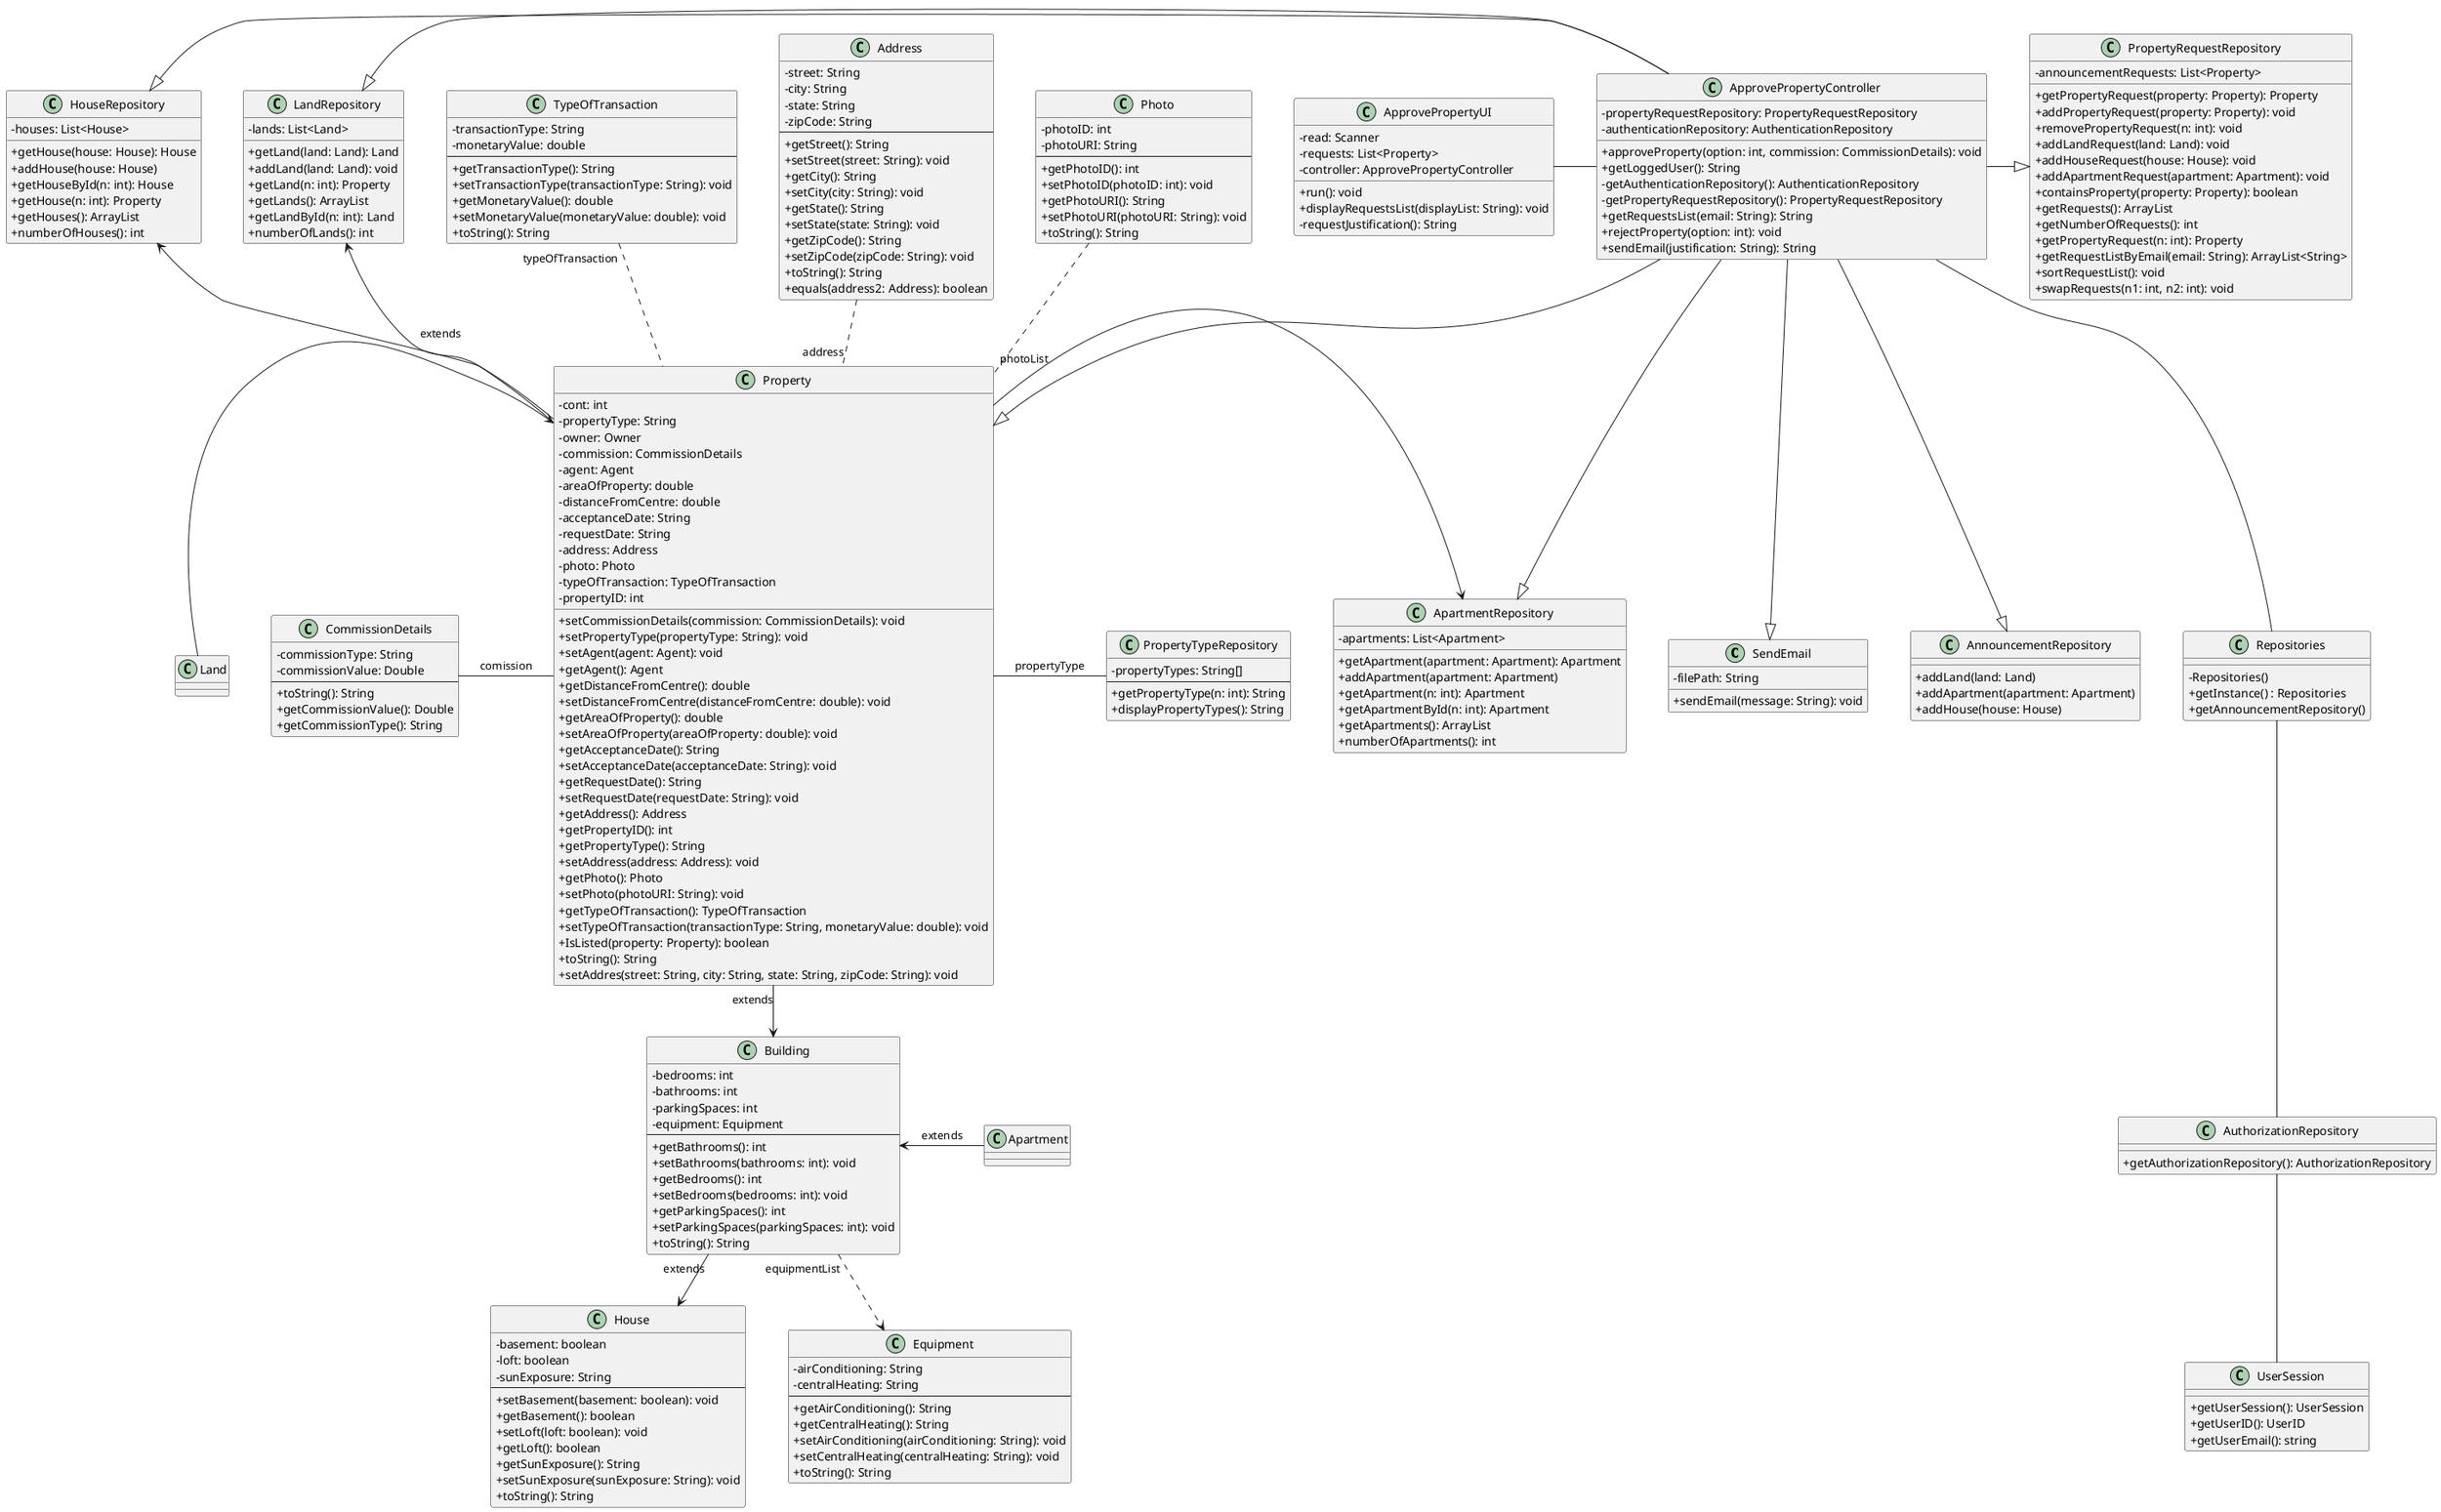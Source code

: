 @startuml
'skinparam monochrome true
skinparam packageStyle rectangle
skinparam shadowing false
skinparam linetype polyline
skinparam linetype orto

skinparam classAttributeIconSize 0
skinparam nodesep 50


class SendEmail {
  - filePath: String

  + sendEmail(message: String): void
}


class ApprovePropertyUI {
  - read: Scanner
  - requests: List<Property>
  - controller: ApprovePropertyController
  + run(): void
  + displayRequestsList(displayList: String): void
  - requestJustification(): String
}


class Controller as "ApprovePropertyController" {
    - propertyRequestRepository: PropertyRequestRepository
    - authenticationRepository: AuthenticationRepository
    + approveProperty(option: int, commission: CommissionDetails): void
    + getLoggedUser(): String
    - getAuthenticationRepository(): AuthenticationRepository
    - getPropertyRequestRepository(): PropertyRequestRepository
    + getRequestsList(email: String): String
    + rejectProperty(option: int): void
    + sendEmail(justification: String): String
  }

class PropertyRequestRepository {
    - announcementRequests: List<Property>
    + getPropertyRequest(property: Property): Property
    + addPropertyRequest(property: Property): void
    + removePropertyRequest(n: int): void
    + addLandRequest(land: Land): void
    + addHouseRequest(house: House): void
    + addApartmentRequest(apartment: Apartment): void
    + containsProperty(property: Property): boolean
    + getRequests(): ArrayList
    + getNumberOfRequests(): int
    + getPropertyRequest(n: int): Property
    + getRequestListByEmail(email: String): ArrayList<String>
    + sortRequestList(): void
    + swapRequests(n1: int, n2: int): void
  }

class LandRepository {
  - lands: List<Land>
  + getLand(land: Land): Land
  + addLand(land: Land): void
  + getLand(n: int): Property
  + getLands(): ArrayList
  + getLandById(n: int): Land
  + numberOfLands(): int
}

class HouseRepository {
  - houses: List<House>
  + getHouse(house: House): House
  + addHouse(house: House)
  + getHouseById(n: int): House
  + getHouse(n: int): Property
  + getHouses(): ArrayList
  + numberOfHouses(): int
}

class ApartmentRepository {
  - apartments: List<Apartment>
  + getApartment(apartment: Apartment): Apartment
  + addApartment(apartment: Apartment)
  + getApartment(n: int): Apartment
  + getApartmentById(n: int): Apartment
  + getApartments(): ArrayList
  + numberOfApartments(): int
}


class AnnouncementRepository {
  +addLand(land: Land)
  +addApartment(apartment: Apartment)
  +addHouse(house: House)
}

class Repositories {
  - Repositories()
  +getInstance() : Repositories
  +getAnnouncementRepository()
}

class AuthorizationRepository {
  +getAuthorizationRepository(): AuthorizationRepository
}

class UserSession {
  +getUserSession(): UserSession
  +getUserID(): UserID
  +getUserEmail(): string
}

class ApprovePropertyUI{

}


class Property {
  - cont: int
  - propertyType: String
  - owner: Owner
  - commission: CommissionDetails
  - agent: Agent
  - areaOfProperty: double
  - distanceFromCentre: double
  - acceptanceDate: String
  - requestDate: String
  - address: Address
  - photo: Photo
  - typeOfTransaction: TypeOfTransaction
  - propertyID: int
  + setCommissionDetails(commission: CommissionDetails): void
  + setPropertyType(propertyType: String): void
  + setAgent(agent: Agent): void
  + getAgent(): Agent
  + getDistanceFromCentre(): double
  + setDistanceFromCentre(distanceFromCentre: double): void
  + getAreaOfProperty(): double
  + setAreaOfProperty(areaOfProperty: double): void
  + getAcceptanceDate(): String
  + setAcceptanceDate(acceptanceDate: String): void
  + getRequestDate(): String
  + setRequestDate(requestDate: String): void
  + getAddress(): Address
  + getPropertyID(): int
  + getPropertyType(): String
  + setAddress(address: Address): void
  + getPhoto(): Photo
  + setPhoto(photoURI: String): void
  + getTypeOfTransaction(): TypeOfTransaction
  + setTypeOfTransaction(transactionType: String, monetaryValue: double): void
  + IsListed(property: Property): boolean
  + toString(): String
  + setAddres(street: String, city: String, state: String, zipCode: String): void
}

class TypeOfTransaction {
  - transactionType: String
  - monetaryValue: double
  --
  + getTransactionType(): String
  + setTransactionType(transactionType: String): void
  + getMonetaryValue(): double
  + setMonetaryValue(monetaryValue: double): void
  + toString(): String
}


class Address {
  - street: String
  - city: String
  - state: String
  - zipCode: String
  --
  + getStreet(): String
  + setStreet(street: String): void
  + getCity(): String
  + setCity(city: String): void
  + getState(): String
  + setState(state: String): void
  + getZipCode(): String
  + setZipCode(zipCode: String): void
  + toString(): String
  + equals(address2: Address): boolean
}


class PropertyTypeRepository {
  - propertyTypes: String[]
  --
  + getPropertyType(n: int): String
  + displayPropertyTypes(): String
}


class Photo {
  - photoID: int
  - photoURI: String
  --
  + getPhotoID(): int
  + setPhotoID(photoID: int): void
  + getPhotoURI(): String
  + setPhotoURI(photoURI: String): void
  + toString(): String
}


class Building {
  - bedrooms: int
  - bathrooms: int
  - parkingSpaces: int
  - equipment: Equipment
  --
  + getBathrooms(): int
  + setBathrooms(bathrooms: int): void
  + getBedrooms(): int
  + setBedrooms(bedrooms: int): void
  + getParkingSpaces(): int
  + setParkingSpaces(parkingSpaces: int): void
  + toString(): String
}


class Equipment {
  - airConditioning: String
  - centralHeating: String
  --
  + getAirConditioning(): String
  + getCentralHeating(): String
  + setAirConditioning(airConditioning: String): void
  + setCentralHeating(centralHeating: String): void
  + toString(): String
}


class House {
  - basement: boolean
  - loft: boolean
  - sunExposure: String
  --
  + setBasement(basement: boolean): void
  + getBasement(): boolean
  + setLoft(loft: boolean): void
  + getLoft(): boolean
  + getSunExposure(): String
  + setSunExposure(sunExposure: String): void
  + toString(): String
}



class CommissionDetails {
  - commissionType: String
  - commissionValue: Double
  --
  + toString(): String
  + getCommissionValue(): Double
  + getCommissionType(): String
}




Property -left> LandRepository
Property -left> HouseRepository
Property -> ApartmentRepository

Controller -left|> LandRepository
Controller -left|> HouseRepository
Controller -down|> ApartmentRepository


Property -left- CommissionDetails : comission

Controller -- Repositories
Repositories -- AuthorizationRepository
AuthorizationRepository -- UserSession

Land -> Property : extends
Apartment -> Building : extends
ApprovePropertyUI - Controller

Property - PropertyTypeRepository : propertyType
Address .. "address" Property
Equipment <.up. "equipmentList" Building
Photo .. "photoList" Property
Property "extends" --> Building
Building "extends" -down-> House
Controller  --|> SendEmail
TypeOfTransaction "typeOfTransaction" .. Property
Controller --right|> PropertyRequestRepository


Controller --|> Property

Controller --|> AnnouncementRepository

@enduml
